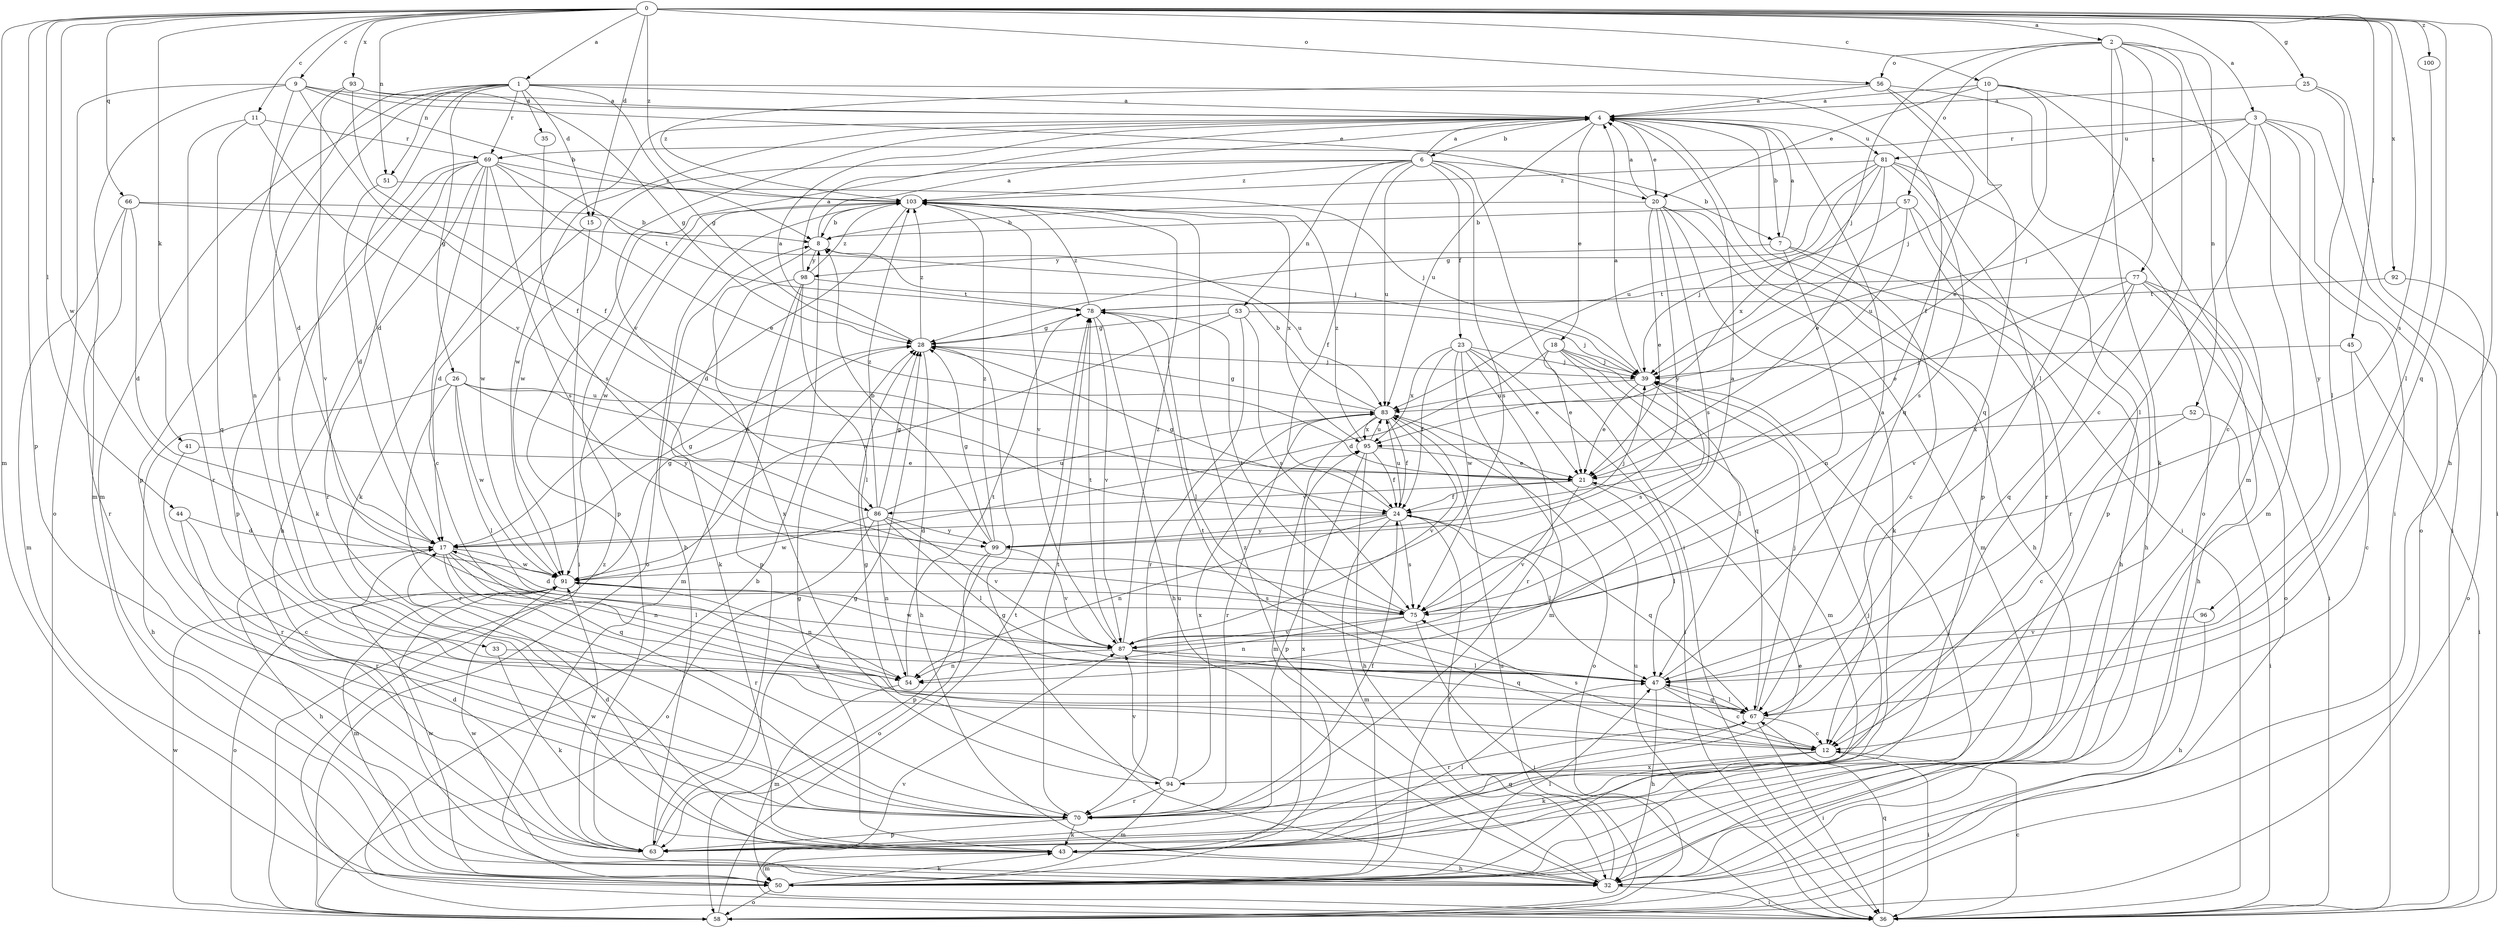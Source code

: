 strict digraph  {
0;
1;
2;
3;
4;
6;
7;
8;
9;
10;
11;
12;
15;
17;
18;
20;
21;
23;
24;
25;
26;
28;
32;
33;
35;
36;
39;
41;
43;
44;
45;
47;
50;
51;
52;
53;
54;
56;
57;
58;
63;
66;
67;
69;
70;
75;
77;
78;
81;
83;
86;
87;
91;
92;
93;
94;
95;
96;
98;
99;
100;
103;
0 -> 1  [label=a];
0 -> 2  [label=a];
0 -> 3  [label=a];
0 -> 9  [label=c];
0 -> 10  [label=c];
0 -> 11  [label=c];
0 -> 15  [label=d];
0 -> 25  [label=g];
0 -> 32  [label=h];
0 -> 41  [label=k];
0 -> 44  [label=l];
0 -> 45  [label=l];
0 -> 50  [label=m];
0 -> 51  [label=n];
0 -> 56  [label=o];
0 -> 63  [label=p];
0 -> 66  [label=q];
0 -> 67  [label=q];
0 -> 75  [label=s];
0 -> 91  [label=w];
0 -> 92  [label=x];
0 -> 93  [label=x];
0 -> 100  [label=z];
0 -> 103  [label=z];
1 -> 4  [label=a];
1 -> 15  [label=d];
1 -> 17  [label=d];
1 -> 26  [label=g];
1 -> 28  [label=g];
1 -> 33  [label=i];
1 -> 35  [label=i];
1 -> 50  [label=m];
1 -> 51  [label=n];
1 -> 63  [label=p];
1 -> 67  [label=q];
1 -> 69  [label=r];
2 -> 12  [label=c];
2 -> 39  [label=j];
2 -> 43  [label=k];
2 -> 47  [label=l];
2 -> 50  [label=m];
2 -> 52  [label=n];
2 -> 56  [label=o];
2 -> 57  [label=o];
2 -> 77  [label=t];
3 -> 36  [label=i];
3 -> 39  [label=j];
3 -> 47  [label=l];
3 -> 50  [label=m];
3 -> 58  [label=o];
3 -> 69  [label=r];
3 -> 81  [label=u];
3 -> 96  [label=y];
4 -> 6  [label=b];
4 -> 7  [label=b];
4 -> 18  [label=e];
4 -> 20  [label=e];
4 -> 36  [label=i];
4 -> 43  [label=k];
4 -> 63  [label=p];
4 -> 81  [label=u];
4 -> 83  [label=u];
4 -> 86  [label=v];
4 -> 91  [label=w];
6 -> 4  [label=a];
6 -> 7  [label=b];
6 -> 23  [label=f];
6 -> 24  [label=f];
6 -> 36  [label=i];
6 -> 53  [label=n];
6 -> 63  [label=p];
6 -> 75  [label=s];
6 -> 83  [label=u];
6 -> 91  [label=w];
6 -> 103  [label=z];
7 -> 4  [label=a];
7 -> 12  [label=c];
7 -> 32  [label=h];
7 -> 54  [label=n];
7 -> 98  [label=y];
8 -> 4  [label=a];
8 -> 83  [label=u];
8 -> 94  [label=x];
8 -> 98  [label=y];
9 -> 4  [label=a];
9 -> 8  [label=b];
9 -> 17  [label=d];
9 -> 20  [label=e];
9 -> 24  [label=f];
9 -> 50  [label=m];
9 -> 58  [label=o];
10 -> 4  [label=a];
10 -> 12  [label=c];
10 -> 20  [label=e];
10 -> 21  [label=e];
10 -> 36  [label=i];
10 -> 39  [label=j];
11 -> 67  [label=q];
11 -> 69  [label=r];
11 -> 70  [label=r];
11 -> 86  [label=v];
12 -> 36  [label=i];
12 -> 43  [label=k];
12 -> 75  [label=s];
12 -> 78  [label=t];
12 -> 94  [label=x];
15 -> 17  [label=d];
15 -> 36  [label=i];
17 -> 28  [label=g];
17 -> 32  [label=h];
17 -> 47  [label=l];
17 -> 54  [label=n];
17 -> 67  [label=q];
17 -> 70  [label=r];
17 -> 91  [label=w];
18 -> 17  [label=d];
18 -> 21  [label=e];
18 -> 39  [label=j];
18 -> 47  [label=l];
18 -> 50  [label=m];
18 -> 67  [label=q];
20 -> 4  [label=a];
20 -> 8  [label=b];
20 -> 21  [label=e];
20 -> 32  [label=h];
20 -> 43  [label=k];
20 -> 50  [label=m];
20 -> 75  [label=s];
20 -> 99  [label=y];
21 -> 24  [label=f];
21 -> 47  [label=l];
21 -> 86  [label=v];
21 -> 87  [label=v];
23 -> 21  [label=e];
23 -> 24  [label=f];
23 -> 36  [label=i];
23 -> 39  [label=j];
23 -> 50  [label=m];
23 -> 70  [label=r];
23 -> 91  [label=w];
23 -> 95  [label=x];
24 -> 17  [label=d];
24 -> 28  [label=g];
24 -> 47  [label=l];
24 -> 50  [label=m];
24 -> 54  [label=n];
24 -> 67  [label=q];
24 -> 75  [label=s];
24 -> 83  [label=u];
24 -> 99  [label=y];
25 -> 4  [label=a];
25 -> 36  [label=i];
25 -> 47  [label=l];
26 -> 21  [label=e];
26 -> 32  [label=h];
26 -> 47  [label=l];
26 -> 70  [label=r];
26 -> 83  [label=u];
26 -> 91  [label=w];
26 -> 99  [label=y];
28 -> 4  [label=a];
28 -> 32  [label=h];
28 -> 39  [label=j];
28 -> 103  [label=z];
32 -> 24  [label=f];
32 -> 28  [label=g];
32 -> 36  [label=i];
32 -> 91  [label=w];
32 -> 103  [label=z];
33 -> 43  [label=k];
33 -> 54  [label=n];
35 -> 75  [label=s];
36 -> 8  [label=b];
36 -> 12  [label=c];
36 -> 67  [label=q];
36 -> 83  [label=u];
36 -> 87  [label=v];
39 -> 4  [label=a];
39 -> 21  [label=e];
39 -> 75  [label=s];
39 -> 83  [label=u];
41 -> 21  [label=e];
41 -> 70  [label=r];
43 -> 17  [label=d];
43 -> 28  [label=g];
43 -> 32  [label=h];
43 -> 47  [label=l];
43 -> 50  [label=m];
43 -> 67  [label=q];
43 -> 95  [label=x];
44 -> 12  [label=c];
44 -> 17  [label=d];
44 -> 70  [label=r];
45 -> 12  [label=c];
45 -> 36  [label=i];
45 -> 39  [label=j];
47 -> 4  [label=a];
47 -> 12  [label=c];
47 -> 32  [label=h];
47 -> 67  [label=q];
50 -> 39  [label=j];
50 -> 43  [label=k];
50 -> 47  [label=l];
50 -> 58  [label=o];
50 -> 91  [label=w];
51 -> 17  [label=d];
51 -> 39  [label=j];
52 -> 12  [label=c];
52 -> 36  [label=i];
52 -> 95  [label=x];
53 -> 28  [label=g];
53 -> 39  [label=j];
53 -> 70  [label=r];
53 -> 75  [label=s];
53 -> 91  [label=w];
54 -> 50  [label=m];
54 -> 78  [label=t];
56 -> 4  [label=a];
56 -> 24  [label=f];
56 -> 58  [label=o];
56 -> 67  [label=q];
56 -> 103  [label=z];
57 -> 8  [label=b];
57 -> 32  [label=h];
57 -> 39  [label=j];
57 -> 70  [label=r];
57 -> 83  [label=u];
58 -> 78  [label=t];
58 -> 83  [label=u];
58 -> 91  [label=w];
58 -> 103  [label=z];
63 -> 8  [label=b];
63 -> 17  [label=d];
63 -> 21  [label=e];
63 -> 28  [label=g];
63 -> 39  [label=j];
63 -> 91  [label=w];
66 -> 8  [label=b];
66 -> 17  [label=d];
66 -> 39  [label=j];
66 -> 50  [label=m];
66 -> 70  [label=r];
67 -> 12  [label=c];
67 -> 36  [label=i];
67 -> 39  [label=j];
67 -> 47  [label=l];
67 -> 70  [label=r];
69 -> 12  [label=c];
69 -> 21  [label=e];
69 -> 32  [label=h];
69 -> 43  [label=k];
69 -> 63  [label=p];
69 -> 70  [label=r];
69 -> 75  [label=s];
69 -> 78  [label=t];
69 -> 91  [label=w];
69 -> 103  [label=z];
70 -> 24  [label=f];
70 -> 43  [label=k];
70 -> 63  [label=p];
70 -> 78  [label=t];
75 -> 4  [label=a];
75 -> 17  [label=d];
75 -> 36  [label=i];
75 -> 54  [label=n];
75 -> 78  [label=t];
75 -> 87  [label=v];
77 -> 21  [label=e];
77 -> 32  [label=h];
77 -> 36  [label=i];
77 -> 58  [label=o];
77 -> 67  [label=q];
77 -> 78  [label=t];
77 -> 87  [label=v];
78 -> 28  [label=g];
78 -> 32  [label=h];
78 -> 47  [label=l];
78 -> 87  [label=v];
78 -> 103  [label=z];
81 -> 21  [label=e];
81 -> 28  [label=g];
81 -> 63  [label=p];
81 -> 70  [label=r];
81 -> 75  [label=s];
81 -> 83  [label=u];
81 -> 95  [label=x];
81 -> 103  [label=z];
83 -> 8  [label=b];
83 -> 24  [label=f];
83 -> 28  [label=g];
83 -> 50  [label=m];
83 -> 58  [label=o];
83 -> 70  [label=r];
83 -> 87  [label=v];
83 -> 95  [label=x];
86 -> 28  [label=g];
86 -> 47  [label=l];
86 -> 54  [label=n];
86 -> 58  [label=o];
86 -> 83  [label=u];
86 -> 87  [label=v];
86 -> 91  [label=w];
86 -> 99  [label=y];
86 -> 103  [label=z];
87 -> 47  [label=l];
87 -> 54  [label=n];
87 -> 67  [label=q];
87 -> 78  [label=t];
87 -> 91  [label=w];
87 -> 103  [label=z];
91 -> 28  [label=g];
91 -> 50  [label=m];
91 -> 54  [label=n];
91 -> 58  [label=o];
91 -> 75  [label=s];
92 -> 58  [label=o];
92 -> 78  [label=t];
93 -> 4  [label=a];
93 -> 24  [label=f];
93 -> 28  [label=g];
93 -> 54  [label=n];
93 -> 87  [label=v];
94 -> 28  [label=g];
94 -> 50  [label=m];
94 -> 70  [label=r];
94 -> 83  [label=u];
94 -> 87  [label=v];
94 -> 95  [label=x];
95 -> 21  [label=e];
95 -> 24  [label=f];
95 -> 32  [label=h];
95 -> 63  [label=p];
95 -> 83  [label=u];
95 -> 103  [label=z];
96 -> 32  [label=h];
96 -> 87  [label=v];
98 -> 4  [label=a];
98 -> 43  [label=k];
98 -> 47  [label=l];
98 -> 50  [label=m];
98 -> 63  [label=p];
98 -> 78  [label=t];
98 -> 103  [label=z];
99 -> 8  [label=b];
99 -> 28  [label=g];
99 -> 39  [label=j];
99 -> 58  [label=o];
99 -> 63  [label=p];
99 -> 87  [label=v];
99 -> 103  [label=z];
100 -> 47  [label=l];
103 -> 8  [label=b];
103 -> 17  [label=d];
103 -> 58  [label=o];
103 -> 87  [label=v];
103 -> 91  [label=w];
103 -> 95  [label=x];
}
